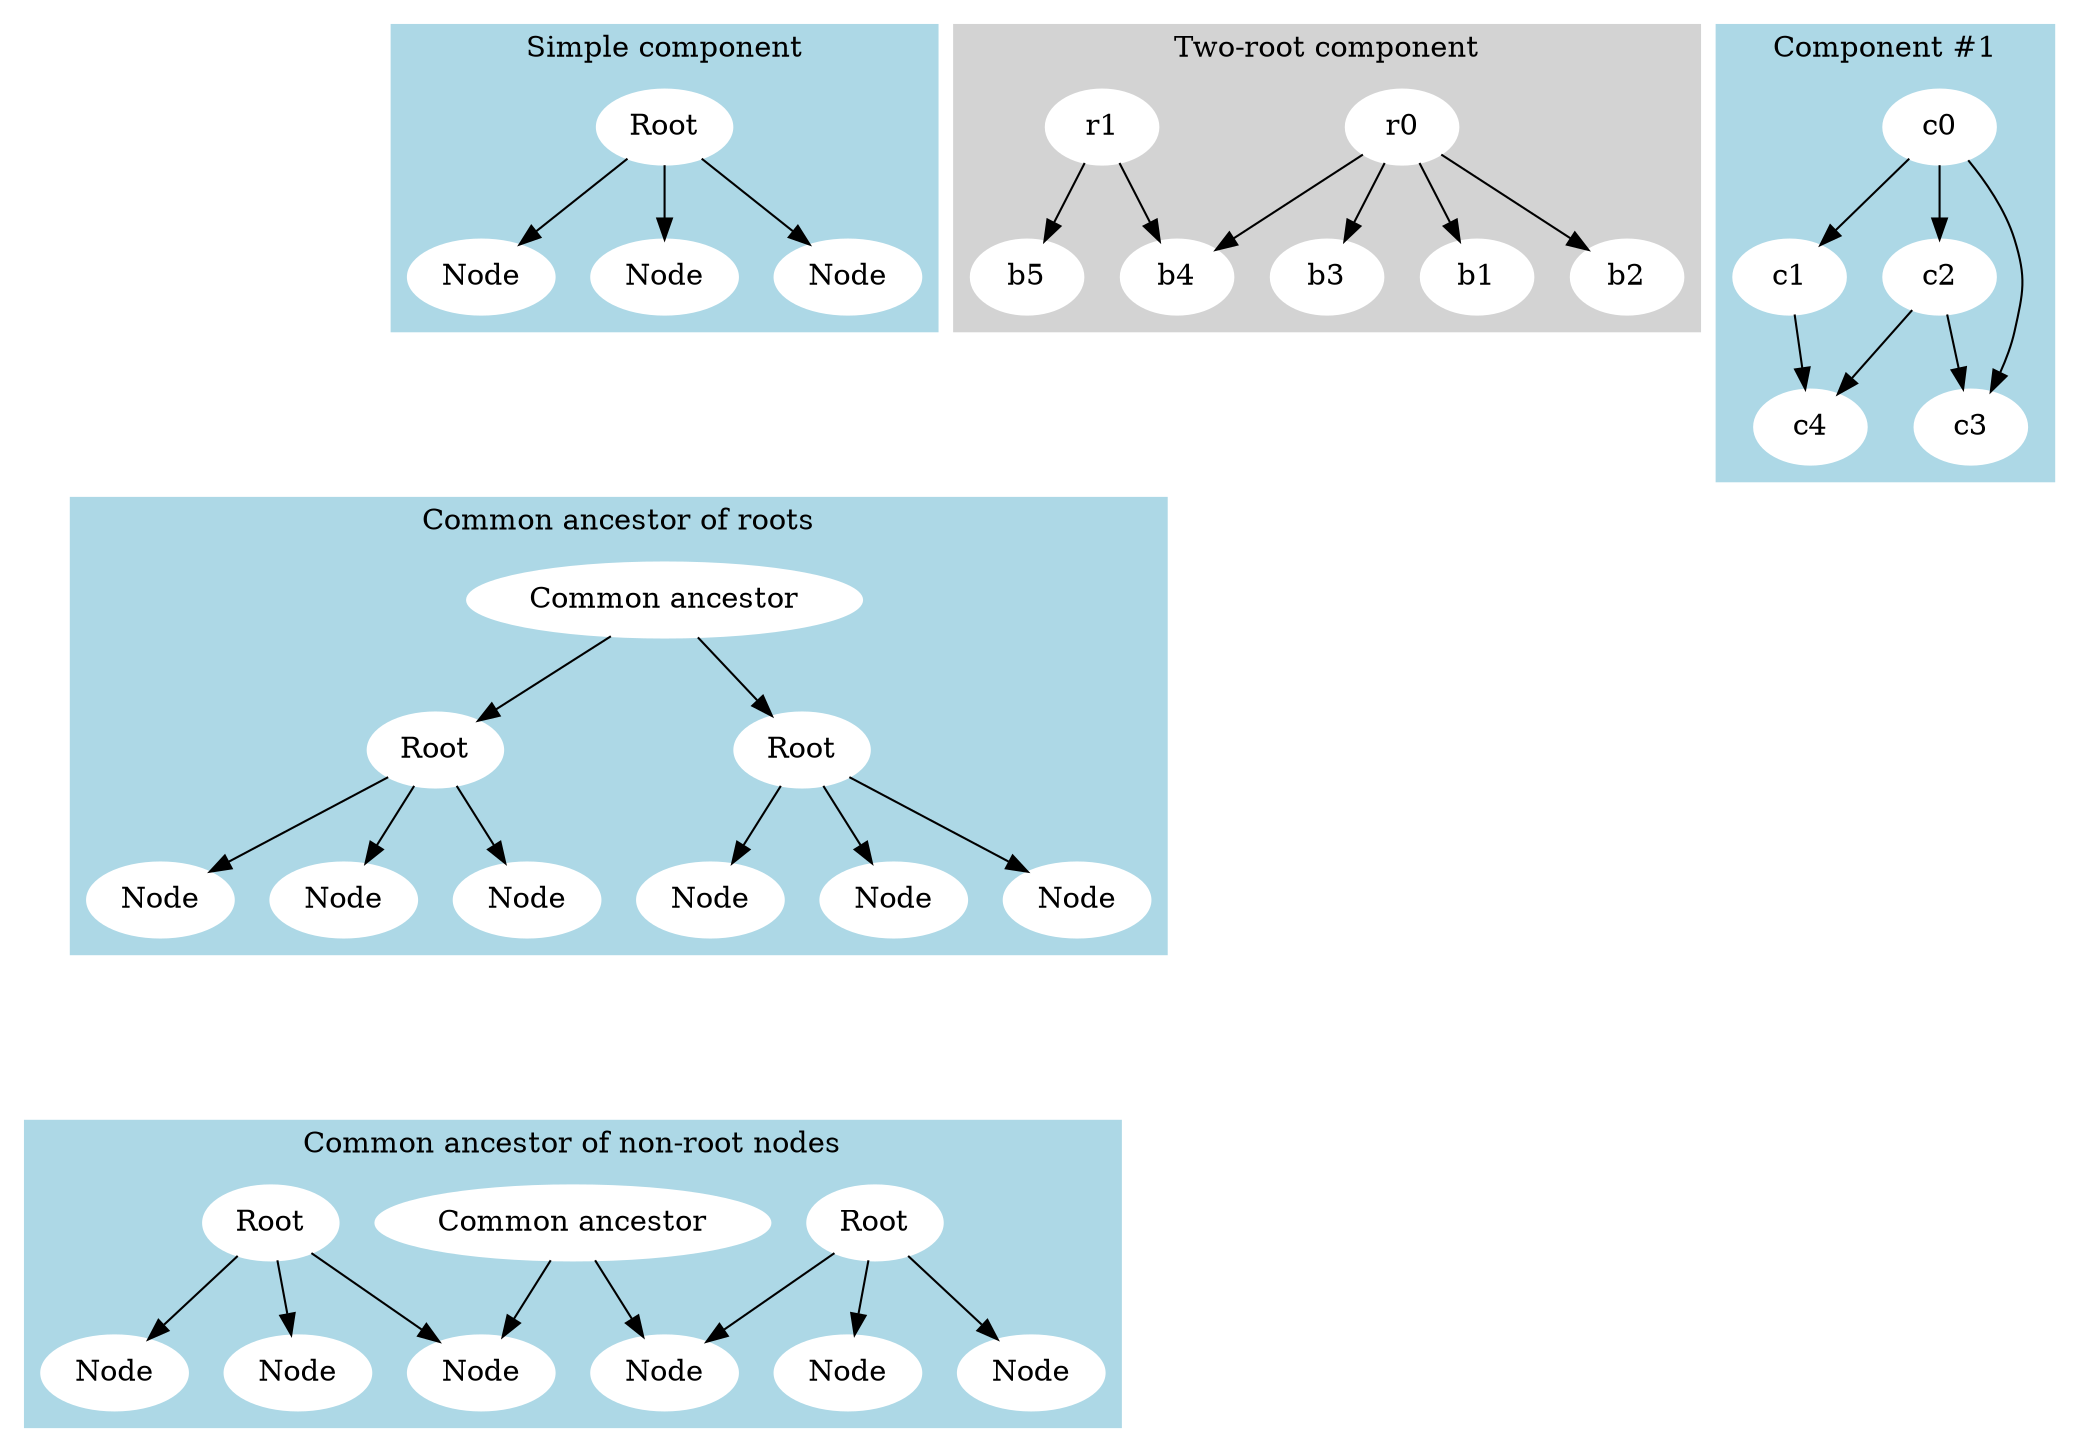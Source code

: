 digraph G {
  concentrate=true; // doesn't seem to do anything
  // graph [nodesep=1, ranksep=2];
  node [style=filled,color=white];
  // node [fixed_size=true,width=0.5];

  subgraph cluster_simple_component {
    style=filled;
    color=lightblue;
    s1r [label="Root"];
    { node [label="Node"]; s1n1, s1n2, s1n3};
    s1r -> {s1n1, s1n2, s1n3};
    label = "Simple component";
  }

  invisible_node_1 [style=invis];
  s1n2 -> invisible_node_1 [style=invis];
  invisible_node_1 -> ca [style=invis];

  subgraph cluster_common_ancestor_roots {
    rank=same;
    label = "Common ancestor of roots";
    style=filled;
    color=lightblue;
    s2r [label="Root"];
    s3r [label="Root"];
    { node [label="Node"]; s2n1, s2n2, s2n3, s3n1, s3n2, s3n3};
    ca [label="Common ancestor"];
    ca -> {s2r, s3r};

    s2r -> {s2n1, s2n2, s2n3};
    s3r -> {s3n1, s3n2, s3n3};
  }

  subgraph cluster_in2 {
    style=invis;
    rank=same;
    invisible_node_2 [style=invis];
  }
  {s2n3, s3n1} -> invisible_node_2 [style=invis];
  invisible_node_2 -> car_ca [style=invis];

  subgraph cluster_common_ancestor_nodes {
    rank=same;
    label = "Common ancestor of non-root nodes";
    style=filled;
    color=lightblue;
    car_s2r [label="Root"];
    car_s3r [label="Root"];
    { node [label="Node"]; car_s2n1, car_s2n2, car_s2n3, car_s3n1, car_s3n2, car_s3n3};
    car_ca [label="Common ancestor"];
    car_ca -> {car_s2n3, car_s3n3};
    car_s2r -> {car_s2n1, car_s2n2, car_s2n3};
    car_s3r -> {car_s3n1, car_s3n2, car_s3n3};
  }
  subgraph cluster_3 {
    style=filled;
    color=lightgrey;
    node [style=filled,color=white];
    r0 -> {b1, b2, b3, b4};
    r1 -> {b4, b5};
    label = "Two-root component";
  }
  subgraph cluster_0 {
    style=filled;
    color=lightblue;
    node [style=filled,color=white];
    c0-> {c1, c2, c3};
    c2 -> c3;
    {c1, c2} -> c4;
    label = "Component #1";
  }
  // a3 [color=purple];
  /*
  subgraph cluster_1 {
    node [style=filled];
    z0 -> z1 -> z2 -> z3;
    label = "process #2";
    color=blue
  }
  start -> z0;
  a1 -> z3;
  z2 -> a3;
  a3 -> end;
  z3 -> end;

  start [shape=Mdiamond];
  end [shape=Msquare];
  */
}
